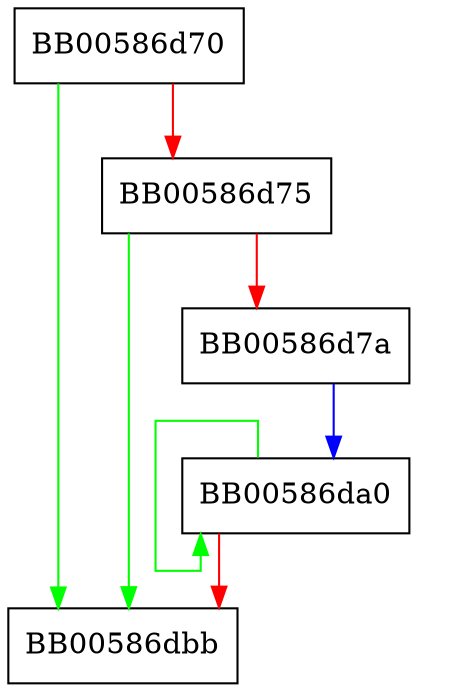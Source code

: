 digraph EC_get_builtin_curves {
  node [shape="box"];
  graph [splines=ortho];
  BB00586d70 -> BB00586dbb [color="green"];
  BB00586d70 -> BB00586d75 [color="red"];
  BB00586d75 -> BB00586dbb [color="green"];
  BB00586d75 -> BB00586d7a [color="red"];
  BB00586d7a -> BB00586da0 [color="blue"];
  BB00586da0 -> BB00586da0 [color="green"];
  BB00586da0 -> BB00586dbb [color="red"];
}